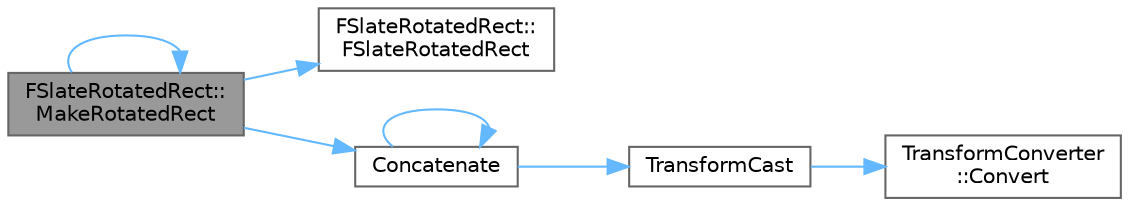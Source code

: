 digraph "FSlateRotatedRect::MakeRotatedRect"
{
 // INTERACTIVE_SVG=YES
 // LATEX_PDF_SIZE
  bgcolor="transparent";
  edge [fontname=Helvetica,fontsize=10,labelfontname=Helvetica,labelfontsize=10];
  node [fontname=Helvetica,fontsize=10,shape=box,height=0.2,width=0.4];
  rankdir="LR";
  Node1 [id="Node000001",label="FSlateRotatedRect::\lMakeRotatedRect",height=0.2,width=0.4,color="gray40", fillcolor="grey60", style="filled", fontcolor="black",tooltip=" "];
  Node1 -> Node2 [id="edge1_Node000001_Node000002",color="steelblue1",style="solid",tooltip=" "];
  Node2 [id="Node000002",label="FSlateRotatedRect::\lFSlateRotatedRect",height=0.2,width=0.4,color="grey40", fillcolor="white", style="filled",URL="$d6/deb/structFSlateRotatedRect.html#ababa25f0e571f5582e30ab0709a3af8e",tooltip="Default ctor."];
  Node1 -> Node3 [id="edge2_Node000001_Node000003",color="steelblue1",style="solid",tooltip=" "];
  Node3 [id="Node000003",label="Concatenate",height=0.2,width=0.4,color="grey40", fillcolor="white", style="filled",URL="$d5/d9f/TransformCalculus_8h.html#aec6e84d123a7c90e99211b6fdaa764d0",tooltip="Concatenates two transforms."];
  Node3 -> Node3 [id="edge3_Node000003_Node000003",color="steelblue1",style="solid",tooltip=" "];
  Node3 -> Node4 [id="edge4_Node000003_Node000004",color="steelblue1",style="solid",tooltip=" "];
  Node4 [id="Node000004",label="TransformCast",height=0.2,width=0.4,color="grey40", fillcolor="white", style="filled",URL="$d5/d9f/TransformCalculus_8h.html#af4bde4c3203f92ee59f604cb75f40c60",tooltip="Casts one TransformType to ResultType using rules laid out by TransformConverter<>::Convert<>()."];
  Node4 -> Node5 [id="edge5_Node000004_Node000005",color="steelblue1",style="solid",tooltip=" "];
  Node5 [id="Node000005",label="TransformConverter\l::Convert",height=0.2,width=0.4,color="grey40", fillcolor="white", style="filled",URL="$da/db0/structTransformConverter.html#abb146a681a035dec0731707b6b922c6e",tooltip="Efficient NULL conversion."];
  Node1 -> Node1 [id="edge6_Node000001_Node000001",color="steelblue1",style="solid",tooltip=" "];
}
